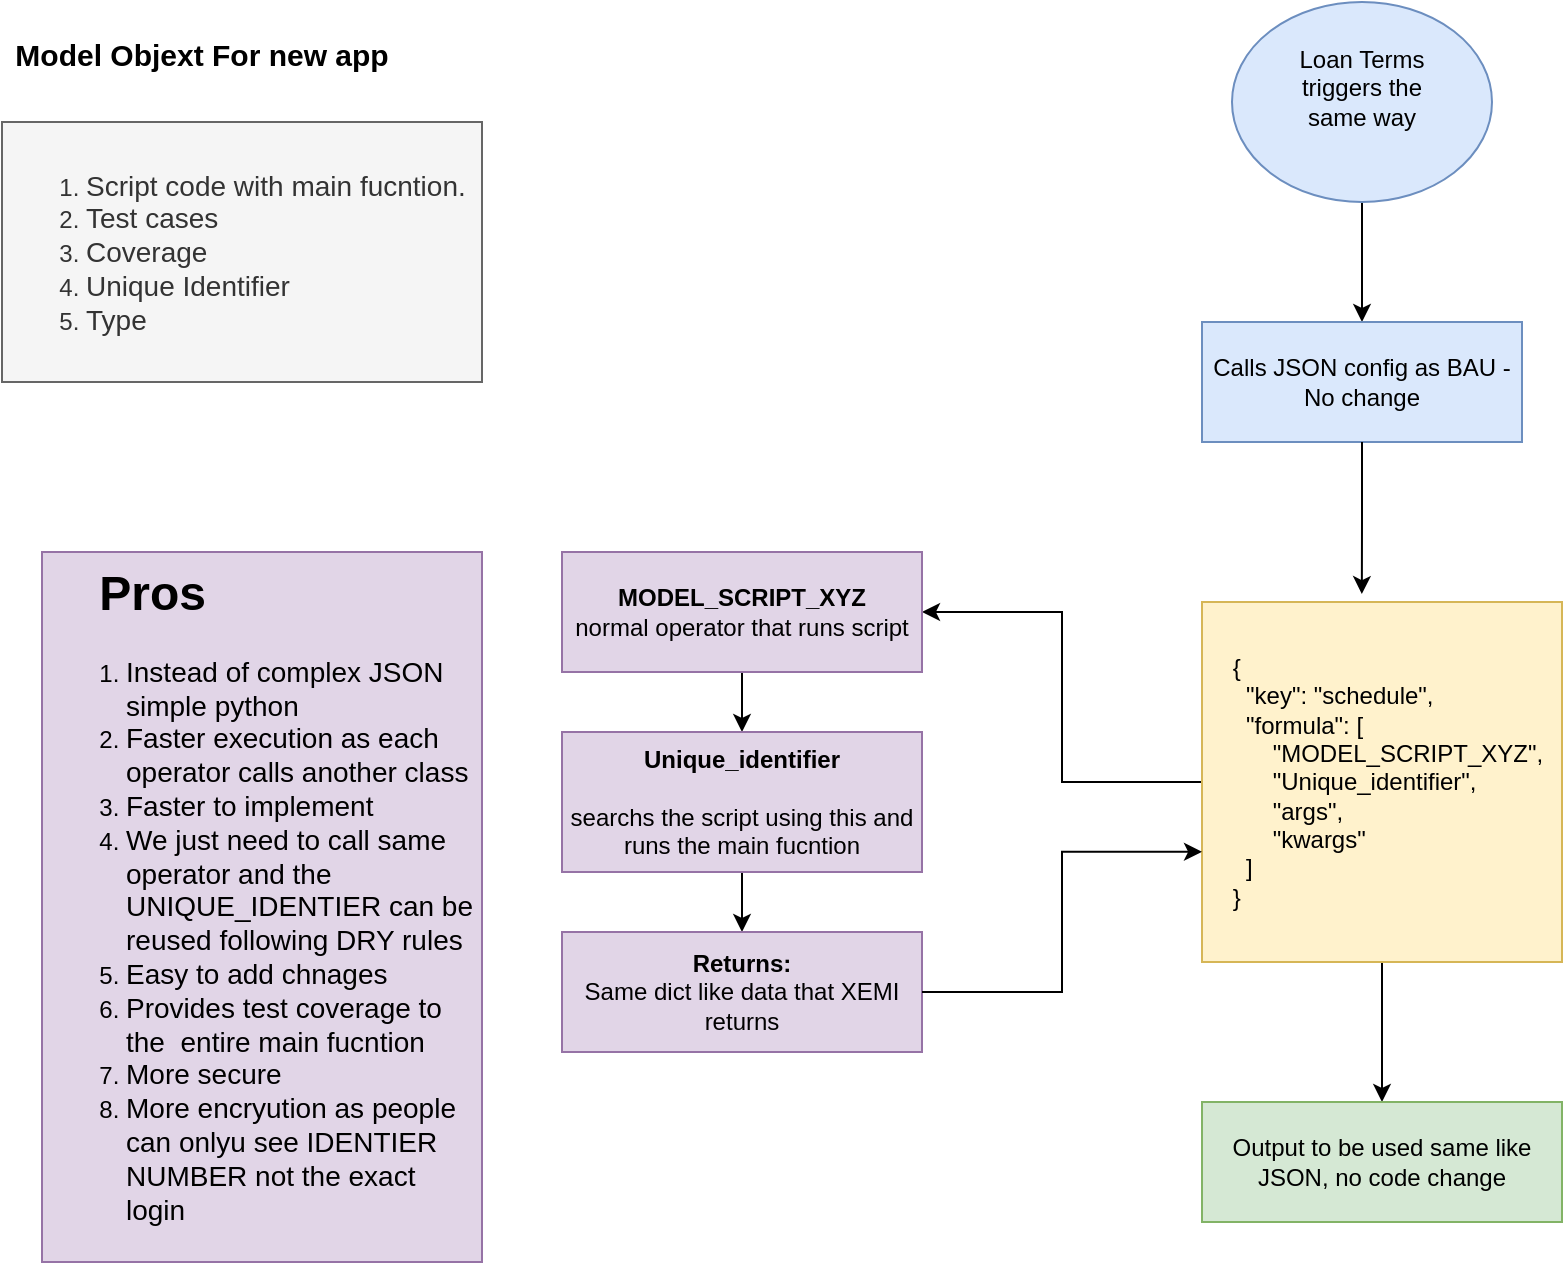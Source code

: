 <mxfile version="27.1.1">
  <diagram name="Page-1" id="WK4tlAWXfX_Mo6qklTCv">
    <mxGraphModel dx="1426" dy="743" grid="1" gridSize="10" guides="1" tooltips="1" connect="1" arrows="1" fold="1" page="1" pageScale="1" pageWidth="850" pageHeight="1100" math="0" shadow="0">
      <root>
        <mxCell id="0" />
        <mxCell id="1" parent="0" />
        <mxCell id="sWQFLFDqvg5RQWqIcEr5-1" value="&lt;ol&gt;&lt;li&gt;&lt;font style=&quot;font-size: 14px;&quot;&gt;Script code with main fucntion.&lt;/font&gt;&lt;/li&gt;&lt;li&gt;&lt;font style=&quot;font-size: 14px;&quot;&gt;Test cases&lt;/font&gt;&lt;/li&gt;&lt;li&gt;&lt;font style=&quot;font-size: 14px;&quot;&gt;Coverage&lt;/font&gt;&lt;/li&gt;&lt;li&gt;&lt;font style=&quot;font-size: 14px;&quot;&gt;Unique Identifier&lt;/font&gt;&lt;/li&gt;&lt;li&gt;&lt;font style=&quot;font-size: 14px;&quot;&gt;Type&lt;/font&gt;&lt;/li&gt;&lt;/ol&gt;" style="rounded=0;whiteSpace=wrap;html=1;align=left;fillColor=#f5f5f5;fontColor=#333333;strokeColor=#666666;" vertex="1" parent="1">
          <mxGeometry x="20" y="150" width="240" height="130" as="geometry" />
        </mxCell>
        <mxCell id="sWQFLFDqvg5RQWqIcEr5-4" value="Model Objext For new app&lt;div&gt;&lt;br&gt;&lt;/div&gt;" style="text;html=1;align=center;verticalAlign=middle;whiteSpace=wrap;rounded=0;fontSize=15;fontStyle=1" vertex="1" parent="1">
          <mxGeometry x="20" y="110" width="200" height="30" as="geometry" />
        </mxCell>
        <mxCell id="sWQFLFDqvg5RQWqIcEr5-14" style="edgeStyle=orthogonalEdgeStyle;rounded=0;orthogonalLoop=1;jettySize=auto;html=1;entryX=0.5;entryY=0;entryDx=0;entryDy=0;" edge="1" parent="1" source="sWQFLFDqvg5RQWqIcEr5-5" target="sWQFLFDqvg5RQWqIcEr5-6">
          <mxGeometry relative="1" as="geometry" />
        </mxCell>
        <mxCell id="sWQFLFDqvg5RQWqIcEr5-5" value="Loan Terms &lt;br&gt;triggers the &lt;br&gt;same way&lt;div&gt;&lt;br&gt;&lt;/div&gt;" style="ellipse;whiteSpace=wrap;html=1;fillColor=#dae8fc;strokeColor=#6c8ebf;" vertex="1" parent="1">
          <mxGeometry x="635" y="90" width="130" height="100" as="geometry" />
        </mxCell>
        <mxCell id="sWQFLFDqvg5RQWqIcEr5-6" value="Calls JSON config as BAU - No change" style="rounded=0;whiteSpace=wrap;html=1;fillColor=#dae8fc;strokeColor=#6c8ebf;" vertex="1" parent="1">
          <mxGeometry x="620" y="250" width="160" height="60" as="geometry" />
        </mxCell>
        <mxCell id="sWQFLFDqvg5RQWqIcEr5-16" style="edgeStyle=orthogonalEdgeStyle;rounded=0;orthogonalLoop=1;jettySize=auto;html=1;entryX=1;entryY=0.5;entryDx=0;entryDy=0;" edge="1" parent="1" source="sWQFLFDqvg5RQWqIcEr5-7" target="sWQFLFDqvg5RQWqIcEr5-10">
          <mxGeometry relative="1" as="geometry" />
        </mxCell>
        <mxCell id="sWQFLFDqvg5RQWqIcEr5-20" style="edgeStyle=orthogonalEdgeStyle;rounded=0;orthogonalLoop=1;jettySize=auto;html=1;entryX=0.5;entryY=0;entryDx=0;entryDy=0;" edge="1" parent="1" source="sWQFLFDqvg5RQWqIcEr5-7" target="sWQFLFDqvg5RQWqIcEr5-19">
          <mxGeometry relative="1" as="geometry" />
        </mxCell>
        <mxCell id="sWQFLFDqvg5RQWqIcEr5-7" value="&lt;div&gt;&amp;nbsp; &amp;nbsp; {&lt;/div&gt;&lt;div&gt;&amp;nbsp; &amp;nbsp; &amp;nbsp; &quot;key&quot;: &quot;schedule&quot;,&lt;/div&gt;&lt;div&gt;&amp;nbsp; &amp;nbsp; &amp;nbsp; &quot;formula&quot;: [&lt;/div&gt;&lt;div&gt;&amp;nbsp; &amp;nbsp; &amp;nbsp; &amp;nbsp; &amp;nbsp; &quot;MODEL_SCRIPT_XYZ&quot;,&lt;/div&gt;&lt;div&gt;&amp;nbsp; &amp;nbsp; &amp;nbsp; &amp;nbsp; &amp;nbsp; &quot;Unique_identifier&quot;,&lt;/div&gt;&lt;div&gt;&amp;nbsp; &amp;nbsp; &amp;nbsp; &amp;nbsp; &amp;nbsp; &quot;args&quot;,&lt;/div&gt;&lt;div&gt;&amp;nbsp; &amp;nbsp; &amp;nbsp; &amp;nbsp; &amp;nbsp; &quot;kwargs&quot;&lt;/div&gt;&lt;div&gt;&amp;nbsp; &amp;nbsp; &amp;nbsp; ]&lt;/div&gt;&lt;div&gt;&amp;nbsp; &amp;nbsp; }&lt;/div&gt;" style="whiteSpace=wrap;html=1;aspect=fixed;align=left;fillColor=#fff2cc;strokeColor=#d6b656;" vertex="1" parent="1">
          <mxGeometry x="620" y="390" width="180" height="180" as="geometry" />
        </mxCell>
        <mxCell id="sWQFLFDqvg5RQWqIcEr5-17" style="edgeStyle=orthogonalEdgeStyle;rounded=0;orthogonalLoop=1;jettySize=auto;html=1;entryX=0.5;entryY=0;entryDx=0;entryDy=0;" edge="1" parent="1" source="sWQFLFDqvg5RQWqIcEr5-10" target="sWQFLFDqvg5RQWqIcEr5-12">
          <mxGeometry relative="1" as="geometry" />
        </mxCell>
        <mxCell id="sWQFLFDqvg5RQWqIcEr5-10" value="&lt;span style=&quot;text-align: left;&quot;&gt;&lt;b&gt;MODEL_SCRIPT_XYZ&lt;/b&gt;&lt;br&gt;normal operator that runs script&lt;/span&gt;" style="rounded=0;whiteSpace=wrap;html=1;fillColor=#e1d5e7;strokeColor=#9673a6;" vertex="1" parent="1">
          <mxGeometry x="300" y="365" width="180" height="60" as="geometry" />
        </mxCell>
        <mxCell id="sWQFLFDqvg5RQWqIcEr5-18" style="edgeStyle=orthogonalEdgeStyle;rounded=0;orthogonalLoop=1;jettySize=auto;html=1;entryX=0.5;entryY=0;entryDx=0;entryDy=0;" edge="1" parent="1" source="sWQFLFDqvg5RQWqIcEr5-12" target="sWQFLFDqvg5RQWqIcEr5-13">
          <mxGeometry relative="1" as="geometry" />
        </mxCell>
        <mxCell id="sWQFLFDqvg5RQWqIcEr5-12" value="&lt;span style=&quot;text-align: left;&quot;&gt;&lt;b&gt;Unique_identifier&lt;/b&gt;&lt;/span&gt;&lt;span style=&quot;text-align: left;&quot;&gt;&lt;br&gt;&lt;br&gt;searchs the script using this and runs the main fucntion&lt;/span&gt;" style="rounded=0;whiteSpace=wrap;html=1;fillColor=#e1d5e7;strokeColor=#9673a6;" vertex="1" parent="1">
          <mxGeometry x="300" y="455" width="180" height="70" as="geometry" />
        </mxCell>
        <mxCell id="sWQFLFDqvg5RQWqIcEr5-13" value="&lt;b&gt;Returns:&lt;/b&gt;&lt;br&gt;Same dict like data that XEMI returns" style="rounded=0;whiteSpace=wrap;html=1;fillColor=#e1d5e7;strokeColor=#9673a6;" vertex="1" parent="1">
          <mxGeometry x="300" y="555" width="180" height="60" as="geometry" />
        </mxCell>
        <mxCell id="sWQFLFDqvg5RQWqIcEr5-15" style="edgeStyle=orthogonalEdgeStyle;rounded=0;orthogonalLoop=1;jettySize=auto;html=1;entryX=0.444;entryY=-0.022;entryDx=0;entryDy=0;entryPerimeter=0;" edge="1" parent="1" source="sWQFLFDqvg5RQWqIcEr5-6" target="sWQFLFDqvg5RQWqIcEr5-7">
          <mxGeometry relative="1" as="geometry" />
        </mxCell>
        <mxCell id="sWQFLFDqvg5RQWqIcEr5-19" value="Output to be used same like JSON, no code change" style="rounded=0;whiteSpace=wrap;html=1;fillColor=#d5e8d4;strokeColor=#82b366;" vertex="1" parent="1">
          <mxGeometry x="620" y="640" width="180" height="60" as="geometry" />
        </mxCell>
        <mxCell id="sWQFLFDqvg5RQWqIcEr5-21" style="edgeStyle=orthogonalEdgeStyle;rounded=0;orthogonalLoop=1;jettySize=auto;html=1;entryX=0;entryY=0.694;entryDx=0;entryDy=0;entryPerimeter=0;" edge="1" parent="1" source="sWQFLFDqvg5RQWqIcEr5-13" target="sWQFLFDqvg5RQWqIcEr5-7">
          <mxGeometry relative="1" as="geometry" />
        </mxCell>
        <mxCell id="sWQFLFDqvg5RQWqIcEr5-27" value="&lt;h1 style=&quot;margin-top: 0px;&quot;&gt;&amp;nbsp; &amp;nbsp; Pros&lt;/h1&gt;&lt;p&gt;&lt;/p&gt;&lt;ol&gt;&lt;li&gt;&lt;font style=&quot;font-size: 14px;&quot;&gt;Instead of complex JSON simple python&lt;/font&gt;&lt;/li&gt;&lt;li&gt;&lt;font style=&quot;font-size: 14px;&quot;&gt;Faster execution as each operator calls another class&lt;/font&gt;&lt;/li&gt;&lt;li&gt;&lt;font style=&quot;font-size: 14px;&quot;&gt;Faster to implement&lt;/font&gt;&lt;/li&gt;&lt;li&gt;&lt;font style=&quot;font-size: 14px;&quot;&gt;We just need to call same operator and the UNIQUE_IDENTIER can be reused following DRY rules&lt;/font&gt;&lt;/li&gt;&lt;li&gt;&lt;font style=&quot;font-size: 14px;&quot;&gt;Easy to add chnages&amp;nbsp;&lt;/font&gt;&lt;/li&gt;&lt;li&gt;&lt;font style=&quot;font-size: 14px;&quot;&gt;Provides test coverage to the&amp;nbsp; entire main fucntion&lt;/font&gt;&lt;/li&gt;&lt;li&gt;&lt;font style=&quot;font-size: 14px;&quot;&gt;More secure&lt;/font&gt;&lt;/li&gt;&lt;li&gt;&lt;font style=&quot;font-size: 14px;&quot;&gt;More encryution as people can onlyu see IDENTIER NUMBER not the exact login&lt;/font&gt;&lt;/li&gt;&lt;/ol&gt;&lt;p&gt;&lt;/p&gt;" style="text;html=1;whiteSpace=wrap;overflow=hidden;rounded=0;fillColor=#e1d5e7;strokeColor=#9673a6;" vertex="1" parent="1">
          <mxGeometry x="40" y="365" width="220" height="355" as="geometry" />
        </mxCell>
      </root>
    </mxGraphModel>
  </diagram>
</mxfile>
